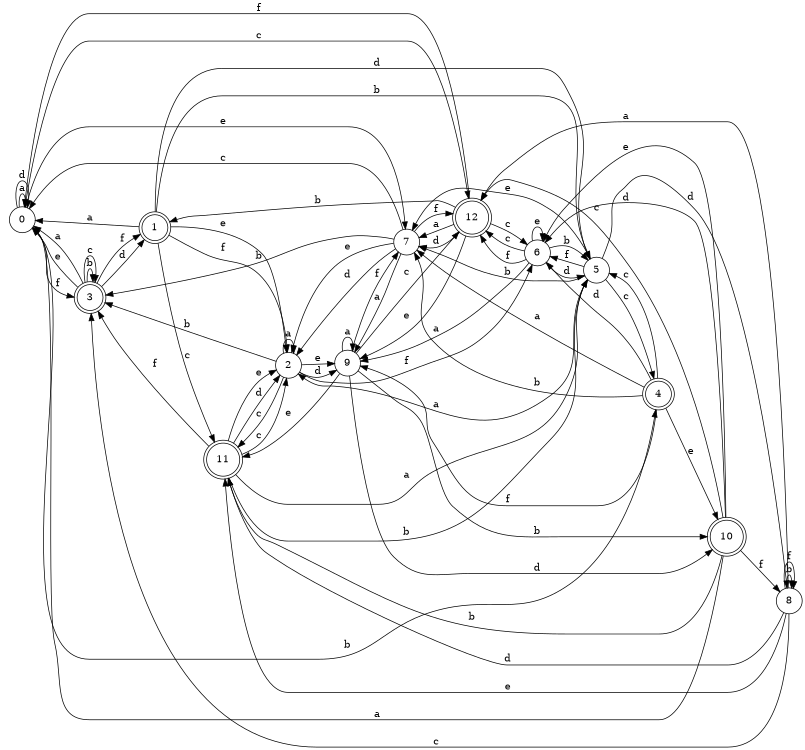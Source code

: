 digraph n11_7 {
__start0 [label="" shape="none"];

rankdir=LR;
size="8,5";

s0 [style="filled", color="black", fillcolor="white" shape="circle", label="0"];
s1 [style="rounded,filled", color="black", fillcolor="white" shape="doublecircle", label="1"];
s2 [style="filled", color="black", fillcolor="white" shape="circle", label="2"];
s3 [style="rounded,filled", color="black", fillcolor="white" shape="doublecircle", label="3"];
s4 [style="rounded,filled", color="black", fillcolor="white" shape="doublecircle", label="4"];
s5 [style="filled", color="black", fillcolor="white" shape="circle", label="5"];
s6 [style="filled", color="black", fillcolor="white" shape="circle", label="6"];
s7 [style="filled", color="black", fillcolor="white" shape="circle", label="7"];
s8 [style="filled", color="black", fillcolor="white" shape="circle", label="8"];
s9 [style="filled", color="black", fillcolor="white" shape="circle", label="9"];
s10 [style="rounded,filled", color="black", fillcolor="white" shape="doublecircle", label="10"];
s11 [style="rounded,filled", color="black", fillcolor="white" shape="doublecircle", label="11"];
s12 [style="rounded,filled", color="black", fillcolor="white" shape="doublecircle", label="12"];
s0 -> s0 [label="a"];
s0 -> s4 [label="b"];
s0 -> s12 [label="c"];
s0 -> s0 [label="d"];
s0 -> s7 [label="e"];
s0 -> s3 [label="f"];
s1 -> s0 [label="a"];
s1 -> s5 [label="b"];
s1 -> s11 [label="c"];
s1 -> s5 [label="d"];
s1 -> s2 [label="e"];
s1 -> s2 [label="f"];
s2 -> s2 [label="a"];
s2 -> s3 [label="b"];
s2 -> s11 [label="c"];
s2 -> s9 [label="d"];
s2 -> s9 [label="e"];
s2 -> s6 [label="f"];
s3 -> s0 [label="a"];
s3 -> s3 [label="b"];
s3 -> s3 [label="c"];
s3 -> s1 [label="d"];
s3 -> s0 [label="e"];
s3 -> s1 [label="f"];
s4 -> s7 [label="a"];
s4 -> s7 [label="b"];
s4 -> s5 [label="c"];
s4 -> s6 [label="d"];
s4 -> s10 [label="e"];
s4 -> s9 [label="f"];
s5 -> s2 [label="a"];
s5 -> s7 [label="b"];
s5 -> s4 [label="c"];
s5 -> s8 [label="d"];
s5 -> s7 [label="e"];
s5 -> s6 [label="f"];
s6 -> s9 [label="a"];
s6 -> s5 [label="b"];
s6 -> s12 [label="c"];
s6 -> s5 [label="d"];
s6 -> s6 [label="e"];
s6 -> s12 [label="f"];
s7 -> s9 [label="a"];
s7 -> s3 [label="b"];
s7 -> s0 [label="c"];
s7 -> s2 [label="d"];
s7 -> s2 [label="e"];
s7 -> s12 [label="f"];
s8 -> s12 [label="a"];
s8 -> s8 [label="b"];
s8 -> s3 [label="c"];
s8 -> s11 [label="d"];
s8 -> s11 [label="e"];
s8 -> s8 [label="f"];
s9 -> s9 [label="a"];
s9 -> s10 [label="b"];
s9 -> s12 [label="c"];
s9 -> s10 [label="d"];
s9 -> s11 [label="e"];
s9 -> s7 [label="f"];
s10 -> s0 [label="a"];
s10 -> s11 [label="b"];
s10 -> s12 [label="c"];
s10 -> s6 [label="d"];
s10 -> s6 [label="e"];
s10 -> s8 [label="f"];
s11 -> s5 [label="a"];
s11 -> s5 [label="b"];
s11 -> s2 [label="c"];
s11 -> s2 [label="d"];
s11 -> s2 [label="e"];
s11 -> s3 [label="f"];
s12 -> s7 [label="a"];
s12 -> s1 [label="b"];
s12 -> s6 [label="c"];
s12 -> s7 [label="d"];
s12 -> s9 [label="e"];
s12 -> s0 [label="f"];

}
